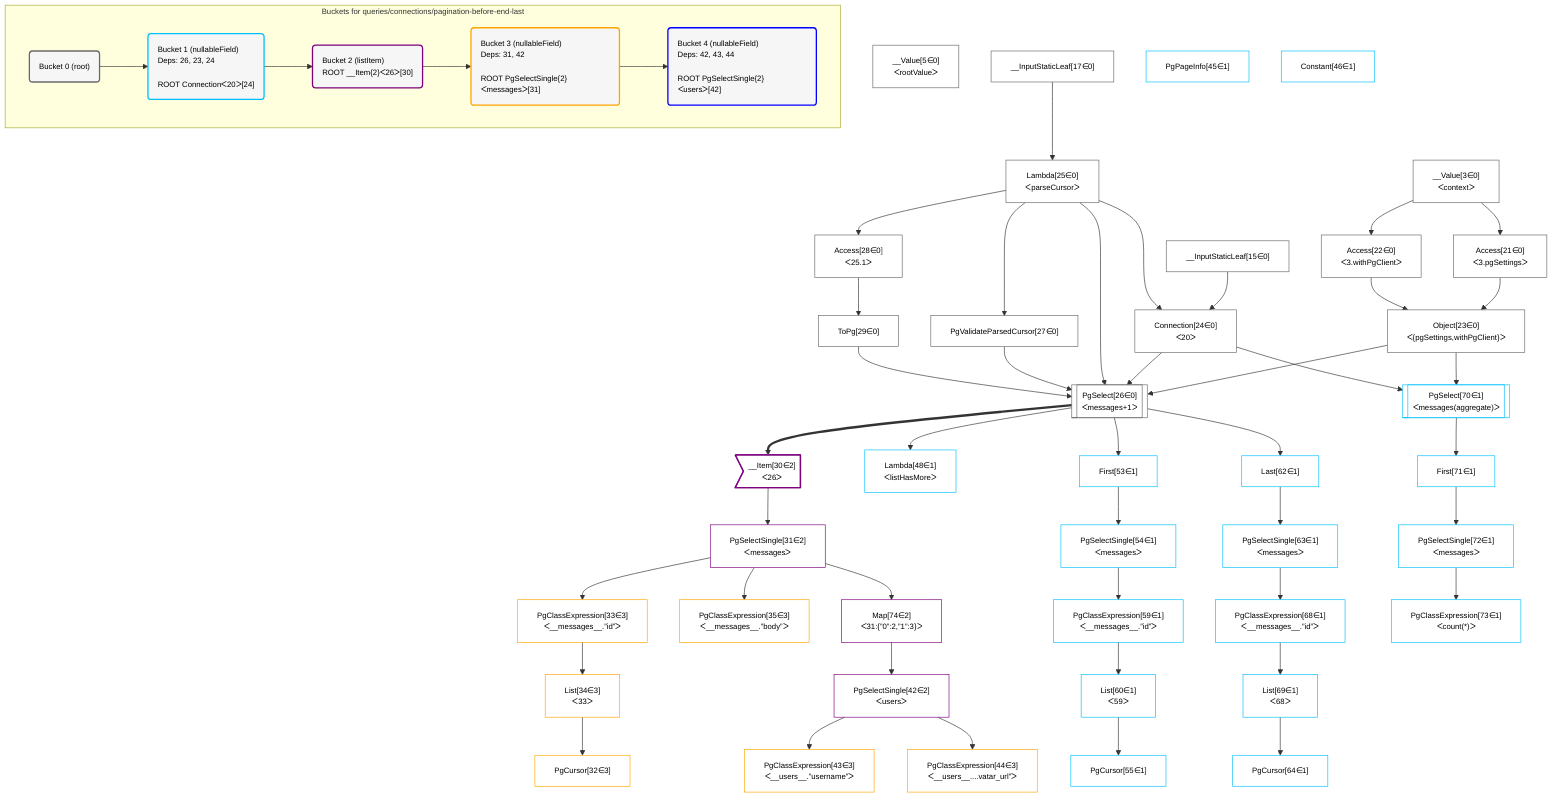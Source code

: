%%{init: {'themeVariables': { 'fontSize': '12px'}}}%%
graph TD
    classDef path fill:#eee,stroke:#000,color:#000
    classDef plan fill:#fff,stroke-width:1px,color:#000
    classDef itemplan fill:#fff,stroke-width:2px,color:#000
    classDef sideeffectplan fill:#f00,stroke-width:2px,color:#000
    classDef bucket fill:#f6f6f6,color:#000,stroke-width:2px,text-align:left


    %% define steps
    __Value3["__Value[3∈0]<br />ᐸcontextᐳ"]:::plan
    __Value5["__Value[5∈0]<br />ᐸrootValueᐳ"]:::plan
    __InputStaticLeaf15["__InputStaticLeaf[15∈0]"]:::plan
    __InputStaticLeaf17["__InputStaticLeaf[17∈0]"]:::plan
    Access21["Access[21∈0]<br />ᐸ3.pgSettingsᐳ"]:::plan
    Access22["Access[22∈0]<br />ᐸ3.withPgClientᐳ"]:::plan
    Object23["Object[23∈0]<br />ᐸ{pgSettings,withPgClient}ᐳ"]:::plan
    Lambda25["Lambda[25∈0]<br />ᐸparseCursorᐳ"]:::plan
    Connection24["Connection[24∈0]<br />ᐸ20ᐳ"]:::plan
    PgValidateParsedCursor27["PgValidateParsedCursor[27∈0]"]:::plan
    Access28["Access[28∈0]<br />ᐸ25.1ᐳ"]:::plan
    ToPg29["ToPg[29∈0]"]:::plan
    PgSelect26[["PgSelect[26∈0]<br />ᐸmessages+1ᐳ"]]:::plan
    __Item30>"__Item[30∈2]<br />ᐸ26ᐳ"]:::itemplan
    PgSelectSingle31["PgSelectSingle[31∈2]<br />ᐸmessagesᐳ"]:::plan
    PgClassExpression33["PgClassExpression[33∈3]<br />ᐸ__messages__.”id”ᐳ"]:::plan
    List34["List[34∈3]<br />ᐸ33ᐳ"]:::plan
    PgCursor32["PgCursor[32∈3]"]:::plan
    PgClassExpression35["PgClassExpression[35∈3]<br />ᐸ__messages__.”body”ᐳ"]:::plan
    Map74["Map[74∈2]<br />ᐸ31:{”0”:2,”1”:3}ᐳ"]:::plan
    PgSelectSingle42["PgSelectSingle[42∈2]<br />ᐸusersᐳ"]:::plan
    PgClassExpression43["PgClassExpression[43∈3]<br />ᐸ__users__.”username”ᐳ"]:::plan
    PgClassExpression44["PgClassExpression[44∈3]<br />ᐸ__users__....vatar_url”ᐳ"]:::plan
    PgPageInfo45["PgPageInfo[45∈1]"]:::plan
    Constant46["Constant[46∈1]"]:::plan
    Lambda48["Lambda[48∈1]<br />ᐸlistHasMoreᐳ"]:::plan
    First53["First[53∈1]"]:::plan
    PgSelectSingle54["PgSelectSingle[54∈1]<br />ᐸmessagesᐳ"]:::plan
    PgClassExpression59["PgClassExpression[59∈1]<br />ᐸ__messages__.”id”ᐳ"]:::plan
    List60["List[60∈1]<br />ᐸ59ᐳ"]:::plan
    PgCursor55["PgCursor[55∈1]"]:::plan
    Last62["Last[62∈1]"]:::plan
    PgSelectSingle63["PgSelectSingle[63∈1]<br />ᐸmessagesᐳ"]:::plan
    PgClassExpression68["PgClassExpression[68∈1]<br />ᐸ__messages__.”id”ᐳ"]:::plan
    List69["List[69∈1]<br />ᐸ68ᐳ"]:::plan
    PgCursor64["PgCursor[64∈1]"]:::plan
    PgSelect70[["PgSelect[70∈1]<br />ᐸmessages(aggregate)ᐳ"]]:::plan
    First71["First[71∈1]"]:::plan
    PgSelectSingle72["PgSelectSingle[72∈1]<br />ᐸmessagesᐳ"]:::plan
    PgClassExpression73["PgClassExpression[73∈1]<br />ᐸcount(*)ᐳ"]:::plan

    %% plan dependencies
    __Value3 --> Access21
    __Value3 --> Access22
    Access21 & Access22 --> Object23
    __InputStaticLeaf17 --> Lambda25
    __InputStaticLeaf15 & Lambda25 --> Connection24
    Lambda25 --> PgValidateParsedCursor27
    Lambda25 --> Access28
    Access28 --> ToPg29
    Object23 & Connection24 & Lambda25 & PgValidateParsedCursor27 & ToPg29 --> PgSelect26
    PgSelect26 ==> __Item30
    __Item30 --> PgSelectSingle31
    PgSelectSingle31 --> PgClassExpression33
    PgClassExpression33 --> List34
    List34 --> PgCursor32
    PgSelectSingle31 --> PgClassExpression35
    PgSelectSingle31 --> Map74
    Map74 --> PgSelectSingle42
    PgSelectSingle42 --> PgClassExpression43
    PgSelectSingle42 --> PgClassExpression44
    PgSelect26 --> Lambda48
    PgSelect26 --> First53
    First53 --> PgSelectSingle54
    PgSelectSingle54 --> PgClassExpression59
    PgClassExpression59 --> List60
    List60 --> PgCursor55
    PgSelect26 --> Last62
    Last62 --> PgSelectSingle63
    PgSelectSingle63 --> PgClassExpression68
    PgClassExpression68 --> List69
    List69 --> PgCursor64
    Object23 & Connection24 --> PgSelect70
    PgSelect70 --> First71
    First71 --> PgSelectSingle72
    PgSelectSingle72 --> PgClassExpression73

    subgraph "Buckets for queries/connections/pagination-before-end-last"
    Bucket0("Bucket 0 (root)"):::bucket
    classDef bucket0 stroke:#696969
    class Bucket0,__Value3,__Value5,__InputStaticLeaf15,__InputStaticLeaf17,Access21,Access22,Object23,Connection24,Lambda25,PgSelect26,PgValidateParsedCursor27,Access28,ToPg29 bucket0
    Bucket1("Bucket 1 (nullableField)<br />Deps: 26, 23, 24<br /><br />ROOT Connectionᐸ20ᐳ[24]"):::bucket
    classDef bucket1 stroke:#00bfff
    class Bucket1,PgPageInfo45,Constant46,Lambda48,First53,PgSelectSingle54,PgCursor55,PgClassExpression59,List60,Last62,PgSelectSingle63,PgCursor64,PgClassExpression68,List69,PgSelect70,First71,PgSelectSingle72,PgClassExpression73 bucket1
    Bucket2("Bucket 2 (listItem)<br />ROOT __Item{2}ᐸ26ᐳ[30]"):::bucket
    classDef bucket2 stroke:#7f007f
    class Bucket2,__Item30,PgSelectSingle31,PgSelectSingle42,Map74 bucket2
    Bucket3("Bucket 3 (nullableField)<br />Deps: 31, 42<br /><br />ROOT PgSelectSingle{2}ᐸmessagesᐳ[31]"):::bucket
    classDef bucket3 stroke:#ffa500
    class Bucket3,PgCursor32,PgClassExpression33,List34,PgClassExpression35,PgClassExpression43,PgClassExpression44 bucket3
    Bucket4("Bucket 4 (nullableField)<br />Deps: 42, 43, 44<br /><br />ROOT PgSelectSingle{2}ᐸusersᐳ[42]"):::bucket
    classDef bucket4 stroke:#0000ff
    class Bucket4 bucket4
    Bucket0 --> Bucket1
    Bucket1 --> Bucket2
    Bucket2 --> Bucket3
    Bucket3 --> Bucket4
    end